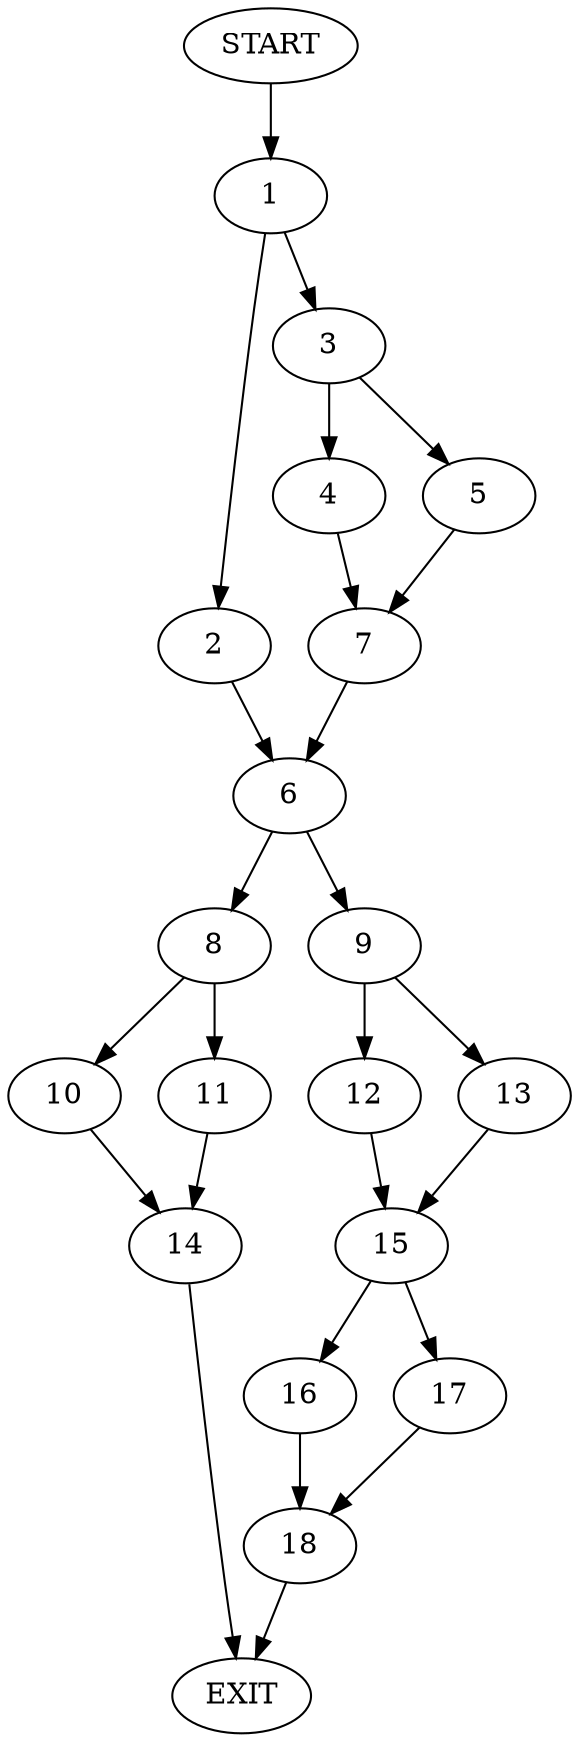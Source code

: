 digraph {
0 [label="START"]
19 [label="EXIT"]
0 -> 1
1 -> 2
1 -> 3
3 -> 4
3 -> 5
2 -> 6
4 -> 7
5 -> 7
7 -> 6
6 -> 8
6 -> 9
8 -> 10
8 -> 11
9 -> 12
9 -> 13
11 -> 14
10 -> 14
14 -> 19
13 -> 15
12 -> 15
15 -> 16
15 -> 17
17 -> 18
16 -> 18
18 -> 19
}
